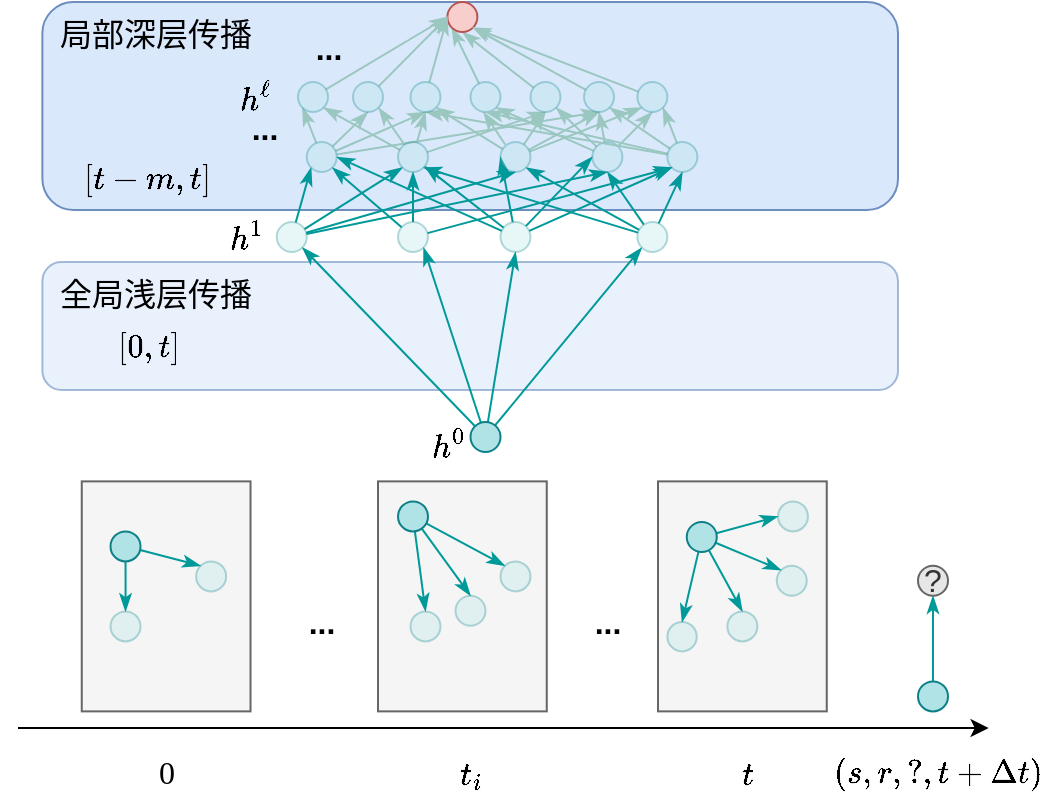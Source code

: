 <mxfile version="26.2.13" pages="4">
  <diagram name="第 1 页" id="WY_2qwwLoTZWnqwvN1N5">
    <mxGraphModel dx="2762" dy="1867" grid="1" gridSize="10" guides="1" tooltips="1" connect="1" arrows="1" fold="1" page="1" pageScale="1" pageWidth="827" pageHeight="1169" math="1" shadow="0">
      <root>
        <mxCell id="0" />
        <mxCell id="1" parent="0" />
        <mxCell id="pogm34RaVMidR476hEA9-1" value="" style="rounded=1;whiteSpace=wrap;html=1;fontFamily=Helvetica;fontSize=16;labelBackgroundColor=default;fillColor=#dae8fc;strokeColor=#6c8ebf;" parent="1" vertex="1">
          <mxGeometry x="-1097.81" y="-1050" width="427.81" height="104" as="geometry" />
        </mxCell>
        <mxCell id="pogm34RaVMidR476hEA9-2" value="" style="rounded=1;whiteSpace=wrap;html=1;fontFamily=Helvetica;fontSize=16;labelBackgroundColor=default;fillColor=#dae8fc;strokeColor=#6c8ebf;opacity=60;" parent="1" vertex="1">
          <mxGeometry x="-1097.81" y="-920" width="427.81" height="64" as="geometry" />
        </mxCell>
        <mxCell id="pogm34RaVMidR476hEA9-3" value="" style="rounded=0;whiteSpace=wrap;html=1;fillColor=#f5f5f5;strokeColor=#666666;fontColor=#333333;fontSize=16;" parent="1" vertex="1">
          <mxGeometry x="-1078.12" y="-810.31" width="84.38" height="115" as="geometry" />
        </mxCell>
        <mxCell id="pogm34RaVMidR476hEA9-4" style="edgeStyle=orthogonalEdgeStyle;curved=1;rounded=0;orthogonalLoop=1;jettySize=auto;html=1;entryX=0.5;entryY=0;entryDx=0;entryDy=0;strokeColor=#009999;endArrow=classicThin;endFill=1;fontSize=16;" parent="1" source="pogm34RaVMidR476hEA9-6" target="pogm34RaVMidR476hEA9-8" edge="1">
          <mxGeometry relative="1" as="geometry" />
        </mxCell>
        <mxCell id="pogm34RaVMidR476hEA9-5" style="edgeStyle=none;shape=connector;rounded=0;orthogonalLoop=1;jettySize=auto;html=1;entryX=0;entryY=0;entryDx=0;entryDy=0;strokeColor=#009999;align=center;verticalAlign=middle;fontFamily=Helvetica;fontSize=16;fontColor=default;labelBackgroundColor=default;endArrow=classicThin;endFill=1;" parent="1" source="pogm34RaVMidR476hEA9-6" target="pogm34RaVMidR476hEA9-7" edge="1">
          <mxGeometry relative="1" as="geometry" />
        </mxCell>
        <mxCell id="pogm34RaVMidR476hEA9-6" value="" style="ellipse;whiteSpace=wrap;html=1;aspect=fixed;fillColor=#b0e3e6;strokeColor=#0e8088;fontSize=16;" parent="1" vertex="1">
          <mxGeometry x="-1063.74" y="-785.31" width="15" height="15" as="geometry" />
        </mxCell>
        <mxCell id="pogm34RaVMidR476hEA9-7" value="" style="ellipse;whiteSpace=wrap;html=1;aspect=fixed;fillColor=#b0e3e6;strokeColor=#0e8088;opacity=30;fontSize=16;" parent="1" vertex="1">
          <mxGeometry x="-1020.93" y="-770.31" width="15" height="15" as="geometry" />
        </mxCell>
        <mxCell id="pogm34RaVMidR476hEA9-8" value="" style="ellipse;whiteSpace=wrap;html=1;aspect=fixed;fillColor=#b0e3e6;strokeColor=#0e8088;opacity=30;fontSize=16;" parent="1" vertex="1">
          <mxGeometry x="-1063.74" y="-745.31" width="15" height="15" as="geometry" />
        </mxCell>
        <mxCell id="pogm34RaVMidR476hEA9-9" value="" style="rounded=0;whiteSpace=wrap;html=1;fillColor=#f5f5f5;strokeColor=#666666;fontColor=#333333;fontSize=16;" parent="1" vertex="1">
          <mxGeometry x="-930.0" y="-810.31" width="84.38" height="115" as="geometry" />
        </mxCell>
        <mxCell id="pogm34RaVMidR476hEA9-10" style="rounded=0;orthogonalLoop=1;jettySize=auto;html=1;entryX=0.5;entryY=0;entryDx=0;entryDy=0;strokeColor=#009999;endArrow=classicThin;endFill=1;fontSize=16;" parent="1" source="pogm34RaVMidR476hEA9-13" target="pogm34RaVMidR476hEA9-15" edge="1">
          <mxGeometry relative="1" as="geometry" />
        </mxCell>
        <mxCell id="pogm34RaVMidR476hEA9-11" style="rounded=0;orthogonalLoop=1;jettySize=auto;html=1;entryX=0;entryY=0;entryDx=0;entryDy=0;strokeColor=#009999;align=center;verticalAlign=middle;fontFamily=Helvetica;fontSize=16;fontColor=default;labelBackgroundColor=default;endArrow=classicThin;endFill=1;" parent="1" source="pogm34RaVMidR476hEA9-13" target="pogm34RaVMidR476hEA9-16" edge="1">
          <mxGeometry relative="1" as="geometry" />
        </mxCell>
        <mxCell id="pogm34RaVMidR476hEA9-12" style="edgeStyle=none;shape=connector;rounded=0;orthogonalLoop=1;jettySize=auto;html=1;entryX=0.5;entryY=0;entryDx=0;entryDy=0;strokeColor=#009999;align=center;verticalAlign=middle;fontFamily=Helvetica;fontSize=16;fontColor=default;labelBackgroundColor=default;endArrow=classicThin;endFill=1;" parent="1" source="pogm34RaVMidR476hEA9-13" target="pogm34RaVMidR476hEA9-14" edge="1">
          <mxGeometry relative="1" as="geometry" />
        </mxCell>
        <mxCell id="pogm34RaVMidR476hEA9-13" value="" style="ellipse;whiteSpace=wrap;html=1;aspect=fixed;fillColor=#b0e3e6;strokeColor=#0e8088;fontSize=16;" parent="1" vertex="1">
          <mxGeometry x="-920.0" y="-800.31" width="15" height="15" as="geometry" />
        </mxCell>
        <mxCell id="pogm34RaVMidR476hEA9-14" value="" style="ellipse;whiteSpace=wrap;html=1;aspect=fixed;fillColor=#b0e3e6;strokeColor=#0e8088;opacity=30;fontSize=16;" parent="1" vertex="1">
          <mxGeometry x="-891.25" y="-753.12" width="15" height="15" as="geometry" />
        </mxCell>
        <mxCell id="pogm34RaVMidR476hEA9-15" value="" style="ellipse;whiteSpace=wrap;html=1;aspect=fixed;fillColor=#b0e3e6;strokeColor=#0e8088;opacity=30;fontSize=16;" parent="1" vertex="1">
          <mxGeometry x="-913.75" y="-745.31" width="15" height="15" as="geometry" />
        </mxCell>
        <mxCell id="pogm34RaVMidR476hEA9-16" value="" style="ellipse;whiteSpace=wrap;html=1;aspect=fixed;fillColor=#b0e3e6;strokeColor=#0e8088;opacity=30;fontSize=16;" parent="1" vertex="1">
          <mxGeometry x="-868.75" y="-770.31" width="15" height="15" as="geometry" />
        </mxCell>
        <mxCell id="pogm34RaVMidR476hEA9-17" value="" style="rounded=0;whiteSpace=wrap;html=1;fillColor=#f5f5f5;strokeColor=#666666;fontColor=#333333;fontSize=16;" parent="1" vertex="1">
          <mxGeometry x="-790" y="-810.31" width="84.38" height="115" as="geometry" />
        </mxCell>
        <mxCell id="pogm34RaVMidR476hEA9-18" style="edgeStyle=none;shape=connector;rounded=0;orthogonalLoop=1;jettySize=auto;html=1;entryX=0;entryY=0.5;entryDx=0;entryDy=0;strokeColor=#009999;align=center;verticalAlign=middle;fontFamily=Helvetica;fontSize=16;fontColor=default;labelBackgroundColor=default;endArrow=classicThin;endFill=1;" parent="1" source="pogm34RaVMidR476hEA9-22" target="pogm34RaVMidR476hEA9-23" edge="1">
          <mxGeometry relative="1" as="geometry" />
        </mxCell>
        <mxCell id="pogm34RaVMidR476hEA9-19" style="edgeStyle=none;shape=connector;rounded=0;orthogonalLoop=1;jettySize=auto;html=1;entryX=0;entryY=0;entryDx=0;entryDy=0;strokeColor=#009999;align=center;verticalAlign=middle;fontFamily=Helvetica;fontSize=16;fontColor=default;labelBackgroundColor=default;endArrow=classicThin;endFill=1;" parent="1" source="pogm34RaVMidR476hEA9-22" target="pogm34RaVMidR476hEA9-26" edge="1">
          <mxGeometry relative="1" as="geometry" />
        </mxCell>
        <mxCell id="pogm34RaVMidR476hEA9-20" style="edgeStyle=none;shape=connector;rounded=0;orthogonalLoop=1;jettySize=auto;html=1;entryX=0.5;entryY=1;entryDx=0;entryDy=0;strokeColor=#009999;align=center;verticalAlign=middle;fontFamily=Helvetica;fontSize=16;fontColor=default;labelBackgroundColor=default;endArrow=classicThin;endFill=1;" parent="1" source="pogm34RaVMidR476hEA9-22" target="pogm34RaVMidR476hEA9-24" edge="1">
          <mxGeometry relative="1" as="geometry" />
        </mxCell>
        <mxCell id="pogm34RaVMidR476hEA9-21" style="edgeStyle=none;shape=connector;rounded=0;orthogonalLoop=1;jettySize=auto;html=1;entryX=0.5;entryY=0;entryDx=0;entryDy=0;strokeColor=#009999;align=center;verticalAlign=middle;fontFamily=Helvetica;fontSize=16;fontColor=default;labelBackgroundColor=default;endArrow=classicThin;endFill=1;" parent="1" source="pogm34RaVMidR476hEA9-22" target="pogm34RaVMidR476hEA9-25" edge="1">
          <mxGeometry relative="1" as="geometry" />
        </mxCell>
        <mxCell id="pogm34RaVMidR476hEA9-22" value="" style="ellipse;whiteSpace=wrap;html=1;aspect=fixed;fillColor=#b0e3e6;strokeColor=#0e8088;fontSize=16;" parent="1" vertex="1">
          <mxGeometry x="-775.62" y="-790" width="15" height="15" as="geometry" />
        </mxCell>
        <mxCell id="pogm34RaVMidR476hEA9-23" value="" style="ellipse;whiteSpace=wrap;html=1;aspect=fixed;fillColor=#b0e3e6;strokeColor=#0e8088;opacity=30;fontSize=16;" parent="1" vertex="1">
          <mxGeometry x="-730" y="-800.31" width="15" height="15" as="geometry" />
        </mxCell>
        <mxCell id="pogm34RaVMidR476hEA9-24" value="" style="ellipse;whiteSpace=wrap;html=1;aspect=fixed;fillColor=#b0e3e6;strokeColor=#0e8088;opacity=30;direction=west;fontSize=16;" parent="1" vertex="1">
          <mxGeometry x="-755.31" y="-745.31" width="15" height="15" as="geometry" />
        </mxCell>
        <mxCell id="pogm34RaVMidR476hEA9-25" value="" style="ellipse;whiteSpace=wrap;html=1;aspect=fixed;fillColor=#b0e3e6;strokeColor=#0e8088;opacity=30;fontSize=16;" parent="1" vertex="1">
          <mxGeometry x="-785.31" y="-740" width="14.69" height="14.69" as="geometry" />
        </mxCell>
        <mxCell id="pogm34RaVMidR476hEA9-26" value="" style="ellipse;whiteSpace=wrap;html=1;aspect=fixed;fillColor=#b0e3e6;strokeColor=#0e8088;opacity=30;fontSize=16;" parent="1" vertex="1">
          <mxGeometry x="-730.62" y="-768.12" width="15" height="15" as="geometry" />
        </mxCell>
        <mxCell id="pogm34RaVMidR476hEA9-27" value="" style="endArrow=classic;html=1;rounded=0;fontSize=16;" parent="1" edge="1">
          <mxGeometry width="50" height="50" relative="1" as="geometry">
            <mxPoint x="-1110" y="-687" as="sourcePoint" />
            <mxPoint x="-624.68" y="-686.98" as="targetPoint" />
          </mxGeometry>
        </mxCell>
        <mxCell id="pogm34RaVMidR476hEA9-29" value="&lt;font face=&quot;Times New Roman&quot;&gt;0&lt;/font&gt;" style="text;html=1;align=center;verticalAlign=middle;resizable=0;points=[];autosize=1;strokeColor=none;fillColor=none;fontSize=16;" parent="1" vertex="1">
          <mxGeometry x="-1050.93" y="-680" width="30" height="30" as="geometry" />
        </mxCell>
        <mxCell id="pogm34RaVMidR476hEA9-30" value="&lt;font face=&quot;Times New Roman&quot;&gt;$$t_i$$&lt;/font&gt;" style="text;html=1;align=center;verticalAlign=middle;resizable=0;points=[];autosize=1;strokeColor=none;fillColor=none;fontSize=16;" parent="1" vertex="1">
          <mxGeometry x="-918.75" y="-680" width="70" height="30" as="geometry" />
        </mxCell>
        <mxCell id="pogm34RaVMidR476hEA9-31" value="&lt;font face=&quot;Times New Roman&quot;&gt;$$t$$&lt;/font&gt;" style="text;html=1;align=center;verticalAlign=middle;resizable=0;points=[];autosize=1;strokeColor=none;fillColor=none;fontSize=16;" parent="1" vertex="1">
          <mxGeometry x="-775.62" y="-680" width="60" height="30" as="geometry" />
        </mxCell>
        <mxCell id="pogm34RaVMidR476hEA9-32" value="&lt;b&gt;&lt;font&gt;...&lt;/font&gt;&lt;/b&gt;" style="text;html=1;align=center;verticalAlign=middle;whiteSpace=wrap;rounded=0;fontSize=16;" parent="1" vertex="1">
          <mxGeometry x="-845.31" y="-755.31" width="60" height="30" as="geometry" />
        </mxCell>
        <mxCell id="pogm34RaVMidR476hEA9-33" style="edgeStyle=none;shape=connector;rounded=0;orthogonalLoop=1;jettySize=auto;html=1;entryX=0.5;entryY=1;entryDx=0;entryDy=0;strokeColor=#009999;align=center;verticalAlign=middle;fontFamily=Helvetica;fontSize=16;fontColor=default;labelBackgroundColor=default;endArrow=classicThin;endFill=1;" parent="1" source="pogm34RaVMidR476hEA9-34" target="pogm34RaVMidR476hEA9-38" edge="1">
          <mxGeometry relative="1" as="geometry" />
        </mxCell>
        <mxCell id="pogm34RaVMidR476hEA9-34" value="" style="ellipse;whiteSpace=wrap;html=1;aspect=fixed;fillColor=#b0e3e6;strokeColor=#0e8088;fontSize=16;" parent="1" vertex="1">
          <mxGeometry x="-660.0" y="-710.31" width="15" height="15" as="geometry" />
        </mxCell>
        <mxCell id="pogm34RaVMidR476hEA9-35" value="" style="shape=tableRow;horizontal=0;startSize=0;swimlaneHead=0;swimlaneBody=0;strokeColor=inherit;top=0;left=0;bottom=0;right=0;collapsible=0;dropTarget=0;fillColor=none;points=[[0,0.5],[1,0.5]];portConstraint=eastwest;fontSize=16;" parent="1" vertex="1">
          <mxGeometry x="-1118.12" y="-840" width="40" height="10" as="geometry" />
        </mxCell>
        <mxCell id="pogm34RaVMidR476hEA9-36" value="" style="shape=tableRow;horizontal=0;startSize=0;swimlaneHead=0;swimlaneBody=0;strokeColor=inherit;top=0;left=0;bottom=0;right=0;collapsible=0;dropTarget=0;fillColor=none;points=[[0,0.5],[1,0.5]];portConstraint=eastwest;fontSize=16;" parent="1" vertex="1">
          <mxGeometry x="-1118.12" y="-856" width="40" height="10" as="geometry" />
        </mxCell>
        <mxCell id="pogm34RaVMidR476hEA9-37" value="&lt;font face=&quot;Times New Roman&quot;&gt;$$(s,r,?,t+\Delta t)$$&lt;/font&gt;" style="text;html=1;align=center;verticalAlign=middle;whiteSpace=wrap;rounded=0;fontFamily=Helvetica;fontSize=16;fontColor=default;labelBackgroundColor=none;" parent="1" vertex="1">
          <mxGeometry x="-680" y="-680" width="60" height="30" as="geometry" />
        </mxCell>
        <mxCell id="pogm34RaVMidR476hEA9-38" value="&lt;font&gt;?&lt;/font&gt;" style="ellipse;whiteSpace=wrap;html=1;aspect=fixed;fillColor=#E6E6E6;strokeColor=#666666;fontColor=#333333;fontSize=16;" parent="1" vertex="1">
          <mxGeometry x="-660" y="-768.12" width="15" height="15" as="geometry" />
        </mxCell>
        <mxCell id="pogm34RaVMidR476hEA9-39" value="&lt;b&gt;&lt;font&gt;...&lt;/font&gt;&lt;/b&gt;" style="text;html=1;align=center;verticalAlign=middle;whiteSpace=wrap;rounded=0;fontSize=16;" parent="1" vertex="1">
          <mxGeometry x="-988.13" y="-755.31" width="60" height="30" as="geometry" />
        </mxCell>
        <mxCell id="pogm34RaVMidR476hEA9-40" style="edgeStyle=none;shape=connector;rounded=0;orthogonalLoop=1;jettySize=auto;html=1;entryX=1;entryY=1;entryDx=0;entryDy=0;strokeColor=#009999;align=center;verticalAlign=middle;fontFamily=Helvetica;fontSize=16;fontColor=default;labelBackgroundColor=default;endArrow=classicThin;endFill=1;" parent="1" source="pogm34RaVMidR476hEA9-44" target="pogm34RaVMidR476hEA9-65" edge="1">
          <mxGeometry relative="1" as="geometry" />
        </mxCell>
        <mxCell id="pogm34RaVMidR476hEA9-41" style="edgeStyle=none;shape=connector;rounded=0;orthogonalLoop=1;jettySize=auto;html=1;entryX=1;entryY=1;entryDx=0;entryDy=0;strokeColor=#009999;align=center;verticalAlign=middle;fontFamily=Helvetica;fontSize=16;fontColor=default;labelBackgroundColor=default;endArrow=classicThin;endFill=1;" parent="1" source="pogm34RaVMidR476hEA9-44" target="pogm34RaVMidR476hEA9-49" edge="1">
          <mxGeometry relative="1" as="geometry" />
        </mxCell>
        <mxCell id="pogm34RaVMidR476hEA9-42" style="edgeStyle=none;shape=connector;rounded=0;orthogonalLoop=1;jettySize=auto;html=1;entryX=0.5;entryY=1;entryDx=0;entryDy=0;strokeColor=#009999;align=center;verticalAlign=middle;fontFamily=Helvetica;fontSize=16;fontColor=default;labelBackgroundColor=default;endArrow=classicThin;endFill=1;" parent="1" source="pogm34RaVMidR476hEA9-44" target="pogm34RaVMidR476hEA9-55" edge="1">
          <mxGeometry relative="1" as="geometry" />
        </mxCell>
        <mxCell id="pogm34RaVMidR476hEA9-43" style="edgeStyle=none;shape=connector;rounded=0;orthogonalLoop=1;jettySize=auto;html=1;entryX=0;entryY=1;entryDx=0;entryDy=0;strokeColor=#009999;align=center;verticalAlign=middle;fontFamily=Helvetica;fontSize=16;fontColor=default;labelBackgroundColor=default;endArrow=classicThin;endFill=1;" parent="1" source="pogm34RaVMidR476hEA9-44" target="pogm34RaVMidR476hEA9-60" edge="1">
          <mxGeometry relative="1" as="geometry" />
        </mxCell>
        <mxCell id="pogm34RaVMidR476hEA9-44" value="" style="ellipse;whiteSpace=wrap;html=1;aspect=fixed;fillColor=#b0e3e6;strokeColor=#0e8088;fontSize=16;" parent="1" vertex="1">
          <mxGeometry x="-883.75" y="-840" width="15" height="15" as="geometry" />
        </mxCell>
        <mxCell id="pogm34RaVMidR476hEA9-45" value="&lt;font face=&quot;Times New Roman&quot;&gt;$$h^0$$&lt;/font&gt;" style="text;html=1;align=center;verticalAlign=middle;whiteSpace=wrap;rounded=0;fontFamily=Helvetica;fontSize=16;fontColor=default;labelBackgroundColor=none;" parent="1" vertex="1">
          <mxGeometry x="-910.31" y="-840" width="30" height="24" as="geometry" />
        </mxCell>
        <mxCell id="pogm34RaVMidR476hEA9-46" style="edgeStyle=none;shape=connector;rounded=0;orthogonalLoop=1;jettySize=auto;html=1;entryX=1;entryY=1;entryDx=0;entryDy=0;strokeColor=#009999;align=center;verticalAlign=middle;fontFamily=Helvetica;fontSize=16;fontColor=default;labelBackgroundColor=default;endArrow=classicThin;endFill=1;" parent="1" source="pogm34RaVMidR476hEA9-49" target="pogm34RaVMidR476hEA9-70" edge="1">
          <mxGeometry relative="1" as="geometry" />
        </mxCell>
        <mxCell id="pogm34RaVMidR476hEA9-47" style="edgeStyle=none;shape=connector;rounded=0;orthogonalLoop=1;jettySize=auto;html=1;entryX=0.5;entryY=1;entryDx=0;entryDy=0;strokeColor=#009999;align=center;verticalAlign=middle;fontFamily=Helvetica;fontSize=16;fontColor=default;labelBackgroundColor=default;endArrow=classicThin;endFill=1;" parent="1" source="pogm34RaVMidR476hEA9-49" target="pogm34RaVMidR476hEA9-75" edge="1">
          <mxGeometry relative="1" as="geometry" />
        </mxCell>
        <mxCell id="pogm34RaVMidR476hEA9-48" style="edgeStyle=none;shape=connector;rounded=0;orthogonalLoop=1;jettySize=auto;html=1;entryX=0;entryY=1;entryDx=0;entryDy=0;strokeColor=#009999;align=center;verticalAlign=middle;fontFamily=Helvetica;fontSize=16;fontColor=default;labelBackgroundColor=default;endArrow=classicThin;endFill=1;" parent="1" source="pogm34RaVMidR476hEA9-49" target="pogm34RaVMidR476hEA9-98" edge="1">
          <mxGeometry relative="1" as="geometry" />
        </mxCell>
        <mxCell id="pogm34RaVMidR476hEA9-49" value="" style="ellipse;whiteSpace=wrap;html=1;aspect=fixed;fillColor=#b0e3e6;strokeColor=#0e8088;opacity=30;fontSize=16;" parent="1" vertex="1">
          <mxGeometry x="-920" y="-940" width="15" height="15" as="geometry" />
        </mxCell>
        <mxCell id="pogm34RaVMidR476hEA9-50" style="edgeStyle=none;shape=connector;rounded=0;orthogonalLoop=1;jettySize=auto;html=1;entryX=0;entryY=0.5;entryDx=0;entryDy=0;strokeColor=#009999;align=center;verticalAlign=middle;fontFamily=Helvetica;fontSize=16;fontColor=default;labelBackgroundColor=default;endArrow=classicThin;endFill=1;" parent="1" source="pogm34RaVMidR476hEA9-55" target="pogm34RaVMidR476hEA9-81" edge="1">
          <mxGeometry relative="1" as="geometry" />
        </mxCell>
        <mxCell id="pogm34RaVMidR476hEA9-51" style="edgeStyle=none;shape=connector;rounded=0;orthogonalLoop=1;jettySize=auto;html=1;strokeColor=#009999;align=center;verticalAlign=middle;fontFamily=Helvetica;fontSize=16;fontColor=default;labelBackgroundColor=default;endArrow=classicThin;endFill=1;" parent="1" source="pogm34RaVMidR476hEA9-55" target="pogm34RaVMidR476hEA9-75" edge="1">
          <mxGeometry relative="1" as="geometry" />
        </mxCell>
        <mxCell id="pogm34RaVMidR476hEA9-52" style="edgeStyle=none;shape=connector;rounded=0;orthogonalLoop=1;jettySize=auto;html=1;entryX=0;entryY=0.5;entryDx=0;entryDy=0;strokeColor=#009999;align=center;verticalAlign=middle;fontFamily=Helvetica;fontSize=16;fontColor=default;labelBackgroundColor=default;endArrow=classicThin;endFill=1;" parent="1" source="pogm34RaVMidR476hEA9-55" target="pogm34RaVMidR476hEA9-86" edge="1">
          <mxGeometry relative="1" as="geometry" />
        </mxCell>
        <mxCell id="pogm34RaVMidR476hEA9-53" style="edgeStyle=none;shape=connector;rounded=0;orthogonalLoop=1;jettySize=auto;html=1;entryX=1;entryY=0.5;entryDx=0;entryDy=0;strokeColor=#009999;align=center;verticalAlign=middle;fontFamily=Helvetica;fontSize=16;fontColor=default;labelBackgroundColor=default;endArrow=classicThin;endFill=1;" parent="1" source="pogm34RaVMidR476hEA9-55" target="pogm34RaVMidR476hEA9-70" edge="1">
          <mxGeometry relative="1" as="geometry" />
        </mxCell>
        <mxCell id="pogm34RaVMidR476hEA9-54" style="edgeStyle=none;shape=connector;rounded=0;orthogonalLoop=1;jettySize=auto;html=1;entryX=0;entryY=1;entryDx=0;entryDy=0;strokeColor=#009999;align=center;verticalAlign=middle;fontFamily=Helvetica;fontSize=16;fontColor=default;labelBackgroundColor=default;endArrow=classicThin;endFill=1;" parent="1" source="pogm34RaVMidR476hEA9-55" target="pogm34RaVMidR476hEA9-98" edge="1">
          <mxGeometry relative="1" as="geometry" />
        </mxCell>
        <mxCell id="pogm34RaVMidR476hEA9-55" value="" style="ellipse;whiteSpace=wrap;html=1;aspect=fixed;fillColor=#b0e3e6;strokeColor=#0e8088;opacity=30;fontSize=16;" parent="1" vertex="1">
          <mxGeometry x="-868.75" y="-940" width="15" height="15" as="geometry" />
        </mxCell>
        <mxCell id="pogm34RaVMidR476hEA9-56" style="edgeStyle=none;shape=connector;rounded=0;orthogonalLoop=1;jettySize=auto;html=1;entryX=1;entryY=1;entryDx=0;entryDy=0;strokeColor=#009999;align=center;verticalAlign=middle;fontFamily=Helvetica;fontSize=16;fontColor=default;labelBackgroundColor=default;endArrow=classicThin;endFill=1;" parent="1" source="pogm34RaVMidR476hEA9-60" target="pogm34RaVMidR476hEA9-81" edge="1">
          <mxGeometry relative="1" as="geometry" />
        </mxCell>
        <mxCell id="pogm34RaVMidR476hEA9-57" style="edgeStyle=none;shape=connector;rounded=0;orthogonalLoop=1;jettySize=auto;html=1;entryX=0.5;entryY=1;entryDx=0;entryDy=0;strokeColor=#009999;align=center;verticalAlign=middle;fontFamily=Helvetica;fontSize=16;fontColor=default;labelBackgroundColor=default;endArrow=classicThin;endFill=1;" parent="1" source="pogm34RaVMidR476hEA9-60" target="pogm34RaVMidR476hEA9-86" edge="1">
          <mxGeometry relative="1" as="geometry" />
        </mxCell>
        <mxCell id="pogm34RaVMidR476hEA9-58" style="edgeStyle=none;shape=connector;rounded=0;orthogonalLoop=1;jettySize=auto;html=1;entryX=1;entryY=1;entryDx=0;entryDy=0;strokeColor=#009999;align=center;verticalAlign=middle;fontFamily=Helvetica;fontSize=16;fontColor=default;labelBackgroundColor=default;endArrow=classicThin;endFill=1;" parent="1" source="pogm34RaVMidR476hEA9-60" target="pogm34RaVMidR476hEA9-75" edge="1">
          <mxGeometry relative="1" as="geometry" />
        </mxCell>
        <mxCell id="pogm34RaVMidR476hEA9-59" style="edgeStyle=none;shape=connector;rounded=0;orthogonalLoop=1;jettySize=auto;html=1;entryX=0.5;entryY=1;entryDx=0;entryDy=0;strokeColor=#009999;align=center;verticalAlign=middle;fontFamily=Helvetica;fontSize=16;fontColor=default;labelBackgroundColor=default;endArrow=classicThin;endFill=1;" parent="1" source="pogm34RaVMidR476hEA9-60" target="pogm34RaVMidR476hEA9-98" edge="1">
          <mxGeometry relative="1" as="geometry" />
        </mxCell>
        <mxCell id="pogm34RaVMidR476hEA9-60" value="" style="ellipse;whiteSpace=wrap;html=1;aspect=fixed;fillColor=#b0e3e6;strokeColor=#0e8088;opacity=30;fontSize=16;" parent="1" vertex="1">
          <mxGeometry x="-800.31" y="-940" width="15" height="15" as="geometry" />
        </mxCell>
        <mxCell id="pogm34RaVMidR476hEA9-61" style="edgeStyle=none;shape=connector;rounded=0;orthogonalLoop=1;jettySize=auto;html=1;entryX=0;entryY=1;entryDx=0;entryDy=0;strokeColor=#009999;align=center;verticalAlign=middle;fontFamily=Helvetica;fontSize=16;fontColor=default;labelBackgroundColor=default;endArrow=classicThin;endFill=1;" parent="1" source="pogm34RaVMidR476hEA9-65" target="pogm34RaVMidR476hEA9-70" edge="1">
          <mxGeometry relative="1" as="geometry" />
        </mxCell>
        <mxCell id="pogm34RaVMidR476hEA9-62" style="edgeStyle=none;shape=connector;rounded=0;orthogonalLoop=1;jettySize=auto;html=1;entryX=0;entryY=1;entryDx=0;entryDy=0;strokeColor=#009999;align=center;verticalAlign=middle;fontFamily=Helvetica;fontSize=16;fontColor=default;labelBackgroundColor=default;endArrow=classicThin;endFill=1;" parent="1" source="pogm34RaVMidR476hEA9-65" target="pogm34RaVMidR476hEA9-75" edge="1">
          <mxGeometry relative="1" as="geometry" />
        </mxCell>
        <mxCell id="pogm34RaVMidR476hEA9-63" style="edgeStyle=none;shape=connector;rounded=0;orthogonalLoop=1;jettySize=auto;html=1;entryX=0.5;entryY=1;entryDx=0;entryDy=0;strokeColor=#009999;align=center;verticalAlign=middle;fontFamily=Helvetica;fontSize=16;fontColor=default;labelBackgroundColor=default;endArrow=classicThin;endFill=1;" parent="1" source="pogm34RaVMidR476hEA9-65" target="pogm34RaVMidR476hEA9-81" edge="1">
          <mxGeometry relative="1" as="geometry" />
        </mxCell>
        <mxCell id="pogm34RaVMidR476hEA9-64" style="edgeStyle=none;shape=connector;rounded=0;orthogonalLoop=1;jettySize=auto;html=1;entryX=0.5;entryY=1;entryDx=0;entryDy=0;strokeColor=#009999;align=center;verticalAlign=middle;fontFamily=Helvetica;fontSize=16;fontColor=default;labelBackgroundColor=default;endArrow=classicThin;endFill=1;" parent="1" source="pogm34RaVMidR476hEA9-65" target="pogm34RaVMidR476hEA9-86" edge="1">
          <mxGeometry relative="1" as="geometry" />
        </mxCell>
        <mxCell id="pogm34RaVMidR476hEA9-65" value="" style="ellipse;whiteSpace=wrap;html=1;aspect=fixed;fillColor=#b0e3e6;strokeColor=#0e8088;opacity=30;fontSize=16;" parent="1" vertex="1">
          <mxGeometry x="-980.63" y="-940" width="15" height="15" as="geometry" />
        </mxCell>
        <mxCell id="pogm34RaVMidR476hEA9-66" style="edgeStyle=none;shape=connector;rounded=0;orthogonalLoop=1;jettySize=auto;html=1;entryX=0;entryY=1;entryDx=0;entryDy=0;strokeColor=#9AC7BF;align=center;verticalAlign=middle;fontFamily=Helvetica;fontSize=16;fontColor=default;labelBackgroundColor=default;endArrow=classicThin;endFill=1;" parent="1" source="pogm34RaVMidR476hEA9-70" target="pogm34RaVMidR476hEA9-100" edge="1">
          <mxGeometry relative="1" as="geometry" />
        </mxCell>
        <mxCell id="pogm34RaVMidR476hEA9-67" style="edgeStyle=none;shape=connector;rounded=0;orthogonalLoop=1;jettySize=auto;html=1;entryX=0.5;entryY=1;entryDx=0;entryDy=0;strokeColor=#9AC7BF;align=center;verticalAlign=middle;fontFamily=Helvetica;fontSize=16;fontColor=default;labelBackgroundColor=default;endArrow=classicThin;endFill=1;" parent="1" source="pogm34RaVMidR476hEA9-70" target="pogm34RaVMidR476hEA9-88" edge="1">
          <mxGeometry relative="1" as="geometry" />
        </mxCell>
        <mxCell id="pogm34RaVMidR476hEA9-68" style="edgeStyle=none;shape=connector;rounded=0;orthogonalLoop=1;jettySize=auto;html=1;entryX=0.5;entryY=1;entryDx=0;entryDy=0;strokeColor=#9AC7BF;align=center;verticalAlign=middle;fontFamily=Helvetica;fontSize=16;fontColor=default;labelBackgroundColor=default;endArrow=classicThin;endFill=1;" parent="1" source="pogm34RaVMidR476hEA9-70" target="pogm34RaVMidR476hEA9-102" edge="1">
          <mxGeometry relative="1" as="geometry" />
        </mxCell>
        <mxCell id="pogm34RaVMidR476hEA9-69" style="edgeStyle=none;shape=connector;rounded=0;orthogonalLoop=1;jettySize=auto;html=1;entryX=0.5;entryY=1;entryDx=0;entryDy=0;strokeColor=#9AC7BF;align=center;verticalAlign=middle;fontFamily=Helvetica;fontSize=16;fontColor=default;labelBackgroundColor=default;endArrow=classicThin;endFill=1;" parent="1" source="pogm34RaVMidR476hEA9-70" target="pogm34RaVMidR476hEA9-104" edge="1">
          <mxGeometry relative="1" as="geometry" />
        </mxCell>
        <mxCell id="pogm34RaVMidR476hEA9-70" value="" style="ellipse;whiteSpace=wrap;html=1;aspect=fixed;fillColor=#b0e3e6;strokeColor=#0e8088;opacity=30;fontSize=16;" parent="1" vertex="1">
          <mxGeometry x="-965.63" y="-980" width="15" height="15" as="geometry" />
        </mxCell>
        <mxCell id="pogm34RaVMidR476hEA9-71" style="edgeStyle=none;shape=connector;rounded=0;orthogonalLoop=1;jettySize=auto;html=1;entryX=1;entryY=1;entryDx=0;entryDy=0;strokeColor=#9AC7BF;align=center;verticalAlign=middle;fontFamily=Helvetica;fontSize=16;fontColor=default;labelBackgroundColor=default;endArrow=classicThin;endFill=1;" parent="1" source="pogm34RaVMidR476hEA9-75" target="pogm34RaVMidR476hEA9-88" edge="1">
          <mxGeometry relative="1" as="geometry" />
        </mxCell>
        <mxCell id="pogm34RaVMidR476hEA9-72" style="edgeStyle=none;shape=connector;rounded=0;orthogonalLoop=1;jettySize=auto;html=1;entryX=1;entryY=1;entryDx=0;entryDy=0;strokeColor=#9AC7BF;align=center;verticalAlign=middle;fontFamily=Helvetica;fontSize=16;fontColor=default;labelBackgroundColor=default;endArrow=classicThin;endFill=1;" parent="1" source="pogm34RaVMidR476hEA9-75" target="pogm34RaVMidR476hEA9-100" edge="1">
          <mxGeometry relative="1" as="geometry" />
        </mxCell>
        <mxCell id="pogm34RaVMidR476hEA9-73" style="edgeStyle=none;shape=connector;rounded=0;orthogonalLoop=1;jettySize=auto;html=1;entryX=0.5;entryY=1;entryDx=0;entryDy=0;strokeColor=#9AC7BF;align=center;verticalAlign=middle;fontFamily=Helvetica;fontSize=16;fontColor=default;labelBackgroundColor=default;endArrow=classicThin;endFill=1;" parent="1" source="pogm34RaVMidR476hEA9-75" target="pogm34RaVMidR476hEA9-102" edge="1">
          <mxGeometry relative="1" as="geometry" />
        </mxCell>
        <mxCell id="pogm34RaVMidR476hEA9-74" style="edgeStyle=none;shape=connector;rounded=0;orthogonalLoop=1;jettySize=auto;html=1;entryX=0.5;entryY=1;entryDx=0;entryDy=0;strokeColor=#9AC7BF;align=center;verticalAlign=middle;fontFamily=Helvetica;fontSize=16;fontColor=default;labelBackgroundColor=default;endArrow=classicThin;endFill=1;" parent="1" source="pogm34RaVMidR476hEA9-75" target="pogm34RaVMidR476hEA9-92" edge="1">
          <mxGeometry relative="1" as="geometry" />
        </mxCell>
        <mxCell id="pogm34RaVMidR476hEA9-75" value="" style="ellipse;whiteSpace=wrap;html=1;aspect=fixed;fillColor=#b0e3e6;strokeColor=#0e8088;opacity=30;fontSize=16;" parent="1" vertex="1">
          <mxGeometry x="-920" y="-980" width="15" height="15" as="geometry" />
        </mxCell>
        <mxCell id="pogm34RaVMidR476hEA9-76" style="edgeStyle=none;shape=connector;rounded=0;orthogonalLoop=1;jettySize=auto;html=1;entryX=1;entryY=1;entryDx=0;entryDy=0;strokeColor=#9AC7BF;align=center;verticalAlign=middle;fontFamily=Helvetica;fontSize=16;fontColor=default;labelBackgroundColor=default;endArrow=classicThin;endFill=1;" parent="1" source="pogm34RaVMidR476hEA9-81" target="pogm34RaVMidR476hEA9-102" edge="1">
          <mxGeometry relative="1" as="geometry" />
        </mxCell>
        <mxCell id="pogm34RaVMidR476hEA9-77" style="edgeStyle=none;shape=connector;rounded=0;orthogonalLoop=1;jettySize=auto;html=1;entryX=0.5;entryY=1;entryDx=0;entryDy=0;strokeColor=#9AC7BF;align=center;verticalAlign=middle;fontFamily=Helvetica;fontSize=16;fontColor=default;labelBackgroundColor=default;endArrow=classicThin;endFill=1;" parent="1" edge="1">
          <mxGeometry relative="1" as="geometry">
            <mxPoint x="-866.41" y="-978.74" as="sourcePoint" />
            <mxPoint x="-877.25" y="-995" as="targetPoint" />
          </mxGeometry>
        </mxCell>
        <mxCell id="pogm34RaVMidR476hEA9-78" style="edgeStyle=none;shape=connector;rounded=0;orthogonalLoop=1;jettySize=auto;html=1;entryX=0.5;entryY=1;entryDx=0;entryDy=0;strokeColor=#9AC7BF;align=center;verticalAlign=middle;fontFamily=Helvetica;fontSize=16;fontColor=default;labelBackgroundColor=default;endArrow=classicThin;endFill=1;" parent="1" source="pogm34RaVMidR476hEA9-81" target="pogm34RaVMidR476hEA9-92" edge="1">
          <mxGeometry relative="1" as="geometry" />
        </mxCell>
        <mxCell id="pogm34RaVMidR476hEA9-79" style="edgeStyle=none;shape=connector;rounded=0;orthogonalLoop=1;jettySize=auto;html=1;entryX=0.5;entryY=1;entryDx=0;entryDy=0;strokeColor=#9AC7BF;align=center;verticalAlign=middle;fontFamily=Helvetica;fontSize=16;fontColor=default;labelBackgroundColor=default;endArrow=classicThin;endFill=1;" parent="1" source="pogm34RaVMidR476hEA9-81" target="pogm34RaVMidR476hEA9-104" edge="1">
          <mxGeometry relative="1" as="geometry" />
        </mxCell>
        <mxCell id="pogm34RaVMidR476hEA9-80" style="edgeStyle=none;shape=connector;rounded=0;orthogonalLoop=1;jettySize=auto;html=1;entryX=0;entryY=1;entryDx=0;entryDy=0;strokeColor=#9AC7BF;align=center;verticalAlign=middle;fontFamily=Helvetica;fontSize=16;fontColor=default;labelBackgroundColor=default;endArrow=classicThin;endFill=1;" parent="1" source="pogm34RaVMidR476hEA9-81" target="pogm34RaVMidR476hEA9-106" edge="1">
          <mxGeometry relative="1" as="geometry" />
        </mxCell>
        <mxCell id="pogm34RaVMidR476hEA9-81" value="" style="ellipse;whiteSpace=wrap;html=1;aspect=fixed;fillColor=#b0e3e6;strokeColor=#0e8088;opacity=30;fontSize=16;" parent="1" vertex="1">
          <mxGeometry x="-868.75" y="-980" width="15" height="15" as="geometry" />
        </mxCell>
        <mxCell id="pogm34RaVMidR476hEA9-82" style="edgeStyle=none;shape=connector;rounded=0;orthogonalLoop=1;jettySize=auto;html=1;entryX=1;entryY=1;entryDx=0;entryDy=0;strokeColor=#9AC7BF;align=center;verticalAlign=middle;fontFamily=Helvetica;fontSize=16;fontColor=default;labelBackgroundColor=default;endArrow=classicThin;endFill=1;" parent="1" source="pogm34RaVMidR476hEA9-86" target="pogm34RaVMidR476hEA9-90" edge="1">
          <mxGeometry relative="1" as="geometry" />
        </mxCell>
        <mxCell id="pogm34RaVMidR476hEA9-83" style="edgeStyle=none;shape=connector;rounded=0;orthogonalLoop=1;jettySize=auto;html=1;entryX=1;entryY=1;entryDx=0;entryDy=0;strokeColor=#9AC7BF;align=center;verticalAlign=middle;fontFamily=Helvetica;fontSize=16;fontColor=default;labelBackgroundColor=default;endArrow=classicThin;endFill=1;" parent="1" source="pogm34RaVMidR476hEA9-86" target="pogm34RaVMidR476hEA9-92" edge="1">
          <mxGeometry relative="1" as="geometry" />
        </mxCell>
        <mxCell id="pogm34RaVMidR476hEA9-84" style="edgeStyle=none;shape=connector;rounded=0;orthogonalLoop=1;jettySize=auto;html=1;entryX=0.5;entryY=1;entryDx=0;entryDy=0;strokeColor=#9AC7BF;align=center;verticalAlign=middle;fontFamily=Helvetica;fontSize=16;fontColor=default;labelBackgroundColor=default;endArrow=classicThin;endFill=1;" parent="1" source="pogm34RaVMidR476hEA9-86" target="pogm34RaVMidR476hEA9-104" edge="1">
          <mxGeometry relative="1" as="geometry" />
        </mxCell>
        <mxCell id="pogm34RaVMidR476hEA9-85" style="edgeStyle=none;shape=connector;rounded=0;orthogonalLoop=1;jettySize=auto;html=1;entryX=0.5;entryY=1;entryDx=0;entryDy=0;strokeColor=#9AC7BF;align=center;verticalAlign=middle;fontFamily=Helvetica;fontSize=16;fontColor=default;labelBackgroundColor=default;endArrow=classicThin;endFill=1;" parent="1" source="pogm34RaVMidR476hEA9-86" target="pogm34RaVMidR476hEA9-106" edge="1">
          <mxGeometry relative="1" as="geometry" />
        </mxCell>
        <mxCell id="pogm34RaVMidR476hEA9-86" value="" style="ellipse;whiteSpace=wrap;html=1;aspect=fixed;fillColor=#b0e3e6;strokeColor=#0e8088;opacity=30;fontSize=16;" parent="1" vertex="1">
          <mxGeometry x="-822.81" y="-980" width="15" height="15" as="geometry" />
        </mxCell>
        <mxCell id="pogm34RaVMidR476hEA9-87" style="edgeStyle=none;shape=connector;rounded=0;orthogonalLoop=1;jettySize=auto;html=1;entryX=0;entryY=0.5;entryDx=0;entryDy=0;strokeColor=#9AC7BF;align=center;verticalAlign=middle;fontFamily=Helvetica;fontSize=16;fontColor=default;labelBackgroundColor=default;endArrow=classicThin;endFill=1;" parent="1" source="pogm34RaVMidR476hEA9-88" target="pogm34RaVMidR476hEA9-93" edge="1">
          <mxGeometry relative="1" as="geometry" />
        </mxCell>
        <mxCell id="pogm34RaVMidR476hEA9-88" value="" style="ellipse;whiteSpace=wrap;html=1;aspect=fixed;fillColor=#b0e3e6;strokeColor=#0e8088;opacity=30;fontSize=16;" parent="1" vertex="1">
          <mxGeometry x="-942.5" y="-1010" width="15" height="15" as="geometry" />
        </mxCell>
        <mxCell id="pogm34RaVMidR476hEA9-89" style="edgeStyle=none;shape=connector;rounded=0;orthogonalLoop=1;jettySize=auto;html=1;entryX=0;entryY=1;entryDx=0;entryDy=0;strokeColor=#9AC7BF;align=center;verticalAlign=middle;fontFamily=Helvetica;fontSize=16;fontColor=default;labelBackgroundColor=default;endArrow=classicThin;endFill=1;" parent="1" source="pogm34RaVMidR476hEA9-90" target="pogm34RaVMidR476hEA9-93" edge="1">
          <mxGeometry relative="1" as="geometry" />
        </mxCell>
        <mxCell id="pogm34RaVMidR476hEA9-90" value="" style="ellipse;whiteSpace=wrap;html=1;aspect=fixed;fillColor=#b0e3e6;strokeColor=#0e8088;opacity=30;fontSize=16;" parent="1" vertex="1">
          <mxGeometry x="-883.75" y="-1010" width="15" height="15" as="geometry" />
        </mxCell>
        <mxCell id="pogm34RaVMidR476hEA9-91" style="edgeStyle=none;shape=connector;rounded=0;orthogonalLoop=1;jettySize=auto;html=1;entryX=0.5;entryY=1;entryDx=0;entryDy=0;strokeColor=#9AC7BF;align=center;verticalAlign=middle;fontFamily=Helvetica;fontSize=16;fontColor=default;labelBackgroundColor=default;endArrow=classicThin;endFill=1;" parent="1" source="pogm34RaVMidR476hEA9-92" target="pogm34RaVMidR476hEA9-93" edge="1">
          <mxGeometry relative="1" as="geometry" />
        </mxCell>
        <mxCell id="pogm34RaVMidR476hEA9-92" value="" style="ellipse;whiteSpace=wrap;html=1;aspect=fixed;fillColor=#b0e3e6;strokeColor=#0e8088;opacity=30;fontSize=16;" parent="1" vertex="1">
          <mxGeometry x="-853.75" y="-1010" width="15" height="15" as="geometry" />
        </mxCell>
        <mxCell id="pogm34RaVMidR476hEA9-93" value="" style="ellipse;whiteSpace=wrap;html=1;aspect=fixed;fillColor=#f8cecc;strokeColor=#b85450;fontSize=16;" parent="1" vertex="1">
          <mxGeometry x="-895.31" y="-1050" width="15" height="15" as="geometry" />
        </mxCell>
        <mxCell id="pogm34RaVMidR476hEA9-94" style="edgeStyle=none;shape=connector;rounded=0;orthogonalLoop=1;jettySize=auto;html=1;entryX=0.5;entryY=1;entryDx=0;entryDy=0;strokeColor=#9AC7BF;align=center;verticalAlign=middle;fontFamily=Helvetica;fontSize=16;fontColor=default;labelBackgroundColor=default;endArrow=classicThin;endFill=1;" parent="1" source="pogm34RaVMidR476hEA9-98" target="pogm34RaVMidR476hEA9-102" edge="1">
          <mxGeometry relative="1" as="geometry" />
        </mxCell>
        <mxCell id="pogm34RaVMidR476hEA9-95" style="edgeStyle=none;shape=connector;rounded=0;orthogonalLoop=1;jettySize=auto;html=1;entryX=0.5;entryY=1;entryDx=0;entryDy=0;strokeColor=#9AC7BF;align=center;verticalAlign=middle;fontFamily=Helvetica;fontSize=16;fontColor=default;labelBackgroundColor=default;endArrow=classicThin;endFill=1;" parent="1" source="pogm34RaVMidR476hEA9-98" target="pogm34RaVMidR476hEA9-90" edge="1">
          <mxGeometry relative="1" as="geometry" />
        </mxCell>
        <mxCell id="pogm34RaVMidR476hEA9-96" style="edgeStyle=none;shape=connector;rounded=0;orthogonalLoop=1;jettySize=auto;html=1;entryX=1;entryY=1;entryDx=0;entryDy=0;strokeColor=#9AC7BF;align=center;verticalAlign=middle;fontFamily=Helvetica;fontSize=16;fontColor=default;labelBackgroundColor=default;endArrow=classicThin;endFill=1;" parent="1" source="pogm34RaVMidR476hEA9-98" target="pogm34RaVMidR476hEA9-104" edge="1">
          <mxGeometry relative="1" as="geometry" />
        </mxCell>
        <mxCell id="pogm34RaVMidR476hEA9-97" style="edgeStyle=none;shape=connector;rounded=0;orthogonalLoop=1;jettySize=auto;html=1;entryX=1;entryY=1;entryDx=0;entryDy=0;strokeColor=#9AC7BF;align=center;verticalAlign=middle;fontFamily=Helvetica;fontSize=16;fontColor=default;labelBackgroundColor=default;endArrow=classicThin;endFill=1;" parent="1" source="pogm34RaVMidR476hEA9-98" target="pogm34RaVMidR476hEA9-106" edge="1">
          <mxGeometry relative="1" as="geometry" />
        </mxCell>
        <mxCell id="pogm34RaVMidR476hEA9-98" value="" style="ellipse;whiteSpace=wrap;html=1;aspect=fixed;fillColor=#b0e3e6;strokeColor=#0e8088;opacity=30;fontSize=16;" parent="1" vertex="1">
          <mxGeometry x="-785.31" y="-980" width="15" height="15" as="geometry" />
        </mxCell>
        <mxCell id="pogm34RaVMidR476hEA9-99" style="edgeStyle=none;shape=connector;rounded=0;orthogonalLoop=1;jettySize=auto;html=1;entryX=0;entryY=0.5;entryDx=0;entryDy=0;strokeColor=#9AC7BF;align=center;verticalAlign=middle;fontFamily=Helvetica;fontSize=16;fontColor=default;labelBackgroundColor=default;endArrow=classicThin;endFill=1;textOpacity=10;" parent="1" source="pogm34RaVMidR476hEA9-100" target="pogm34RaVMidR476hEA9-93" edge="1">
          <mxGeometry relative="1" as="geometry" />
        </mxCell>
        <mxCell id="pogm34RaVMidR476hEA9-100" value="" style="ellipse;whiteSpace=wrap;html=1;aspect=fixed;fillColor=#b0e3e6;strokeColor=#0e8088;opacity=30;fontSize=16;" parent="1" vertex="1">
          <mxGeometry x="-970" y="-1010" width="15" height="15" as="geometry" />
        </mxCell>
        <mxCell id="pogm34RaVMidR476hEA9-101" style="edgeStyle=none;shape=connector;rounded=0;orthogonalLoop=1;jettySize=auto;html=1;entryX=0;entryY=0.5;entryDx=0;entryDy=0;strokeColor=#9AC7BF;align=center;verticalAlign=middle;fontFamily=Helvetica;fontSize=16;fontColor=default;labelBackgroundColor=default;endArrow=classicThin;endFill=1;" parent="1" source="pogm34RaVMidR476hEA9-102" target="pogm34RaVMidR476hEA9-93" edge="1">
          <mxGeometry relative="1" as="geometry" />
        </mxCell>
        <mxCell id="pogm34RaVMidR476hEA9-102" value="" style="ellipse;whiteSpace=wrap;html=1;aspect=fixed;fillColor=#b0e3e6;strokeColor=#0e8088;opacity=30;fontSize=16;" parent="1" vertex="1">
          <mxGeometry x="-913.75" y="-1010" width="15" height="15" as="geometry" />
        </mxCell>
        <mxCell id="pogm34RaVMidR476hEA9-103" style="edgeStyle=none;shape=connector;rounded=0;orthogonalLoop=1;jettySize=auto;html=1;entryX=1;entryY=1;entryDx=0;entryDy=0;strokeColor=#9AC7BF;align=center;verticalAlign=middle;fontFamily=Helvetica;fontSize=16;fontColor=default;labelBackgroundColor=default;endArrow=classicThin;endFill=1;" parent="1" source="pogm34RaVMidR476hEA9-104" target="pogm34RaVMidR476hEA9-93" edge="1">
          <mxGeometry relative="1" as="geometry" />
        </mxCell>
        <mxCell id="pogm34RaVMidR476hEA9-104" value="" style="ellipse;whiteSpace=wrap;html=1;aspect=fixed;fillColor=#b0e3e6;strokeColor=#0e8088;opacity=30;fontSize=16;" parent="1" vertex="1">
          <mxGeometry x="-827" y="-1010" width="15" height="15" as="geometry" />
        </mxCell>
        <mxCell id="pogm34RaVMidR476hEA9-105" style="edgeStyle=none;shape=connector;rounded=0;orthogonalLoop=1;jettySize=auto;html=1;entryX=1;entryY=1;entryDx=0;entryDy=0;strokeColor=#9AC7BF;align=center;verticalAlign=middle;fontFamily=Helvetica;fontSize=16;fontColor=default;labelBackgroundColor=default;endArrow=classicThin;endFill=1;textOpacity=10;" parent="1" source="pogm34RaVMidR476hEA9-106" target="pogm34RaVMidR476hEA9-93" edge="1">
          <mxGeometry relative="1" as="geometry" />
        </mxCell>
        <mxCell id="pogm34RaVMidR476hEA9-106" value="" style="ellipse;whiteSpace=wrap;html=1;aspect=fixed;fillColor=#b0e3e6;strokeColor=#0e8088;opacity=30;fontSize=16;" parent="1" vertex="1">
          <mxGeometry x="-800.31" y="-1010" width="15" height="15" as="geometry" />
        </mxCell>
        <mxCell id="pogm34RaVMidR476hEA9-107" value="&lt;font face=&quot;Times New Roman&quot;&gt;&lt;br&gt;&lt;/font&gt;&lt;div&gt;&lt;font face=&quot;Times New Roman&quot;&gt;$$[t-m,t]$$&lt;/font&gt;&lt;/div&gt;" style="text;html=1;align=center;verticalAlign=middle;whiteSpace=wrap;rounded=0;fontFamily=Helvetica;fontSize=16;fontColor=default;labelBackgroundColor=none;" parent="1" vertex="1">
          <mxGeometry x="-1078.63" y="-987.5" width="68" height="30" as="geometry" />
        </mxCell>
        <mxCell id="pogm34RaVMidR476hEA9-108" value="&lt;font face=&quot;Times New Roman&quot;&gt;&lt;br&gt;&lt;/font&gt;&lt;div&gt;&lt;font face=&quot;Times New Roman&quot;&gt;$$[0,t]$$&lt;/font&gt;&lt;/div&gt;" style="text;html=1;align=center;verticalAlign=middle;whiteSpace=wrap;rounded=0;fontFamily=Helvetica;fontSize=16;fontColor=default;labelBackgroundColor=none;" parent="1" vertex="1">
          <mxGeometry x="-1078.63" y="-903" width="68" height="30" as="geometry" />
        </mxCell>
        <mxCell id="pogm34RaVMidR476hEA9-109" value="&lt;font face=&quot;Times New Roman&quot;&gt;$$h^1$$&lt;/font&gt;" style="text;html=1;align=center;verticalAlign=middle;whiteSpace=wrap;rounded=0;fontFamily=Helvetica;fontSize=16;fontColor=default;labelBackgroundColor=none;" parent="1" vertex="1">
          <mxGeometry x="-1010.63" y="-944" width="30" height="24" as="geometry" />
        </mxCell>
        <mxCell id="pogm34RaVMidR476hEA9-110" value="&lt;font face=&quot;Times New Roman&quot;&gt;$$h^{\ell}$$&lt;/font&gt;" style="text;html=1;align=center;verticalAlign=middle;whiteSpace=wrap;rounded=0;fontFamily=Helvetica;fontSize=16;fontColor=default;labelBackgroundColor=none;" parent="1" vertex="1">
          <mxGeometry x="-1005.93" y="-1014" width="30" height="24" as="geometry" />
        </mxCell>
        <mxCell id="pogm34RaVMidR476hEA9-111" value="&lt;b&gt;&lt;font&gt;...&lt;/font&gt;&lt;/b&gt;" style="text;html=1;align=center;verticalAlign=middle;whiteSpace=wrap;rounded=0;fontSize=16;" parent="1" vertex="1">
          <mxGeometry x="-975.93" y="-1040" width="42.5" height="26" as="geometry" />
        </mxCell>
        <mxCell id="pogm34RaVMidR476hEA9-112" value="&lt;b&gt;&lt;font&gt;...&lt;/font&gt;&lt;/b&gt;" style="text;html=1;align=center;verticalAlign=middle;whiteSpace=wrap;rounded=0;fontSize=16;" parent="1" vertex="1">
          <mxGeometry x="-1008.13" y="-1000" width="42.5" height="26" as="geometry" />
        </mxCell>
        <mxCell id="pogm34RaVMidR476hEA9-119" value="&lt;font face=&quot;宋体&quot;&gt;局部深层传播&lt;/font&gt;" style="text;whiteSpace=wrap;html=1;fontSize=16;" parent="1" vertex="1">
          <mxGeometry x="-1090.93" y="-1050" width="110" height="40" as="geometry" />
        </mxCell>
        <mxCell id="pogm34RaVMidR476hEA9-120" value="&lt;font face=&quot;宋体&quot;&gt;全局浅层传播&lt;/font&gt;" style="text;whiteSpace=wrap;html=1;fontSize=16;" parent="1" vertex="1">
          <mxGeometry x="-1090.63" y="-920" width="110" height="40" as="geometry" />
        </mxCell>
      </root>
    </mxGraphModel>
  </diagram>
  <diagram id="OxUnKkmTSG09f1bRc7Kp" name="第 2 页">
    <mxGraphModel dx="1108" dy="698" grid="1" gridSize="10" guides="1" tooltips="1" connect="1" arrows="1" fold="1" page="1" pageScale="1" pageWidth="827" pageHeight="1169" math="0" shadow="0">
      <root>
        <mxCell id="0" />
        <mxCell id="1" parent="0" />
      </root>
    </mxGraphModel>
  </diagram>
  <diagram id="YElfhNl6CsCp6h2Fz-Ob" name="第 3 页">
    <mxGraphModel grid="1" page="1" gridSize="10" guides="1" tooltips="1" connect="1" arrows="1" fold="1" pageScale="1" pageWidth="827" pageHeight="1169" math="0" shadow="0">
      <root>
        <mxCell id="0" />
        <mxCell id="1" parent="0" />
      </root>
    </mxGraphModel>
  </diagram>
  <diagram id="WhaoMXiJzcwi17ZaaFDt" name="第 4 页">
    <mxGraphModel grid="1" page="1" gridSize="10" guides="1" tooltips="1" connect="1" arrows="1" fold="1" pageScale="1" pageWidth="827" pageHeight="1169" math="0" shadow="0">
      <root>
        <mxCell id="0" />
        <mxCell id="1" parent="0" />
      </root>
    </mxGraphModel>
  </diagram>
</mxfile>
